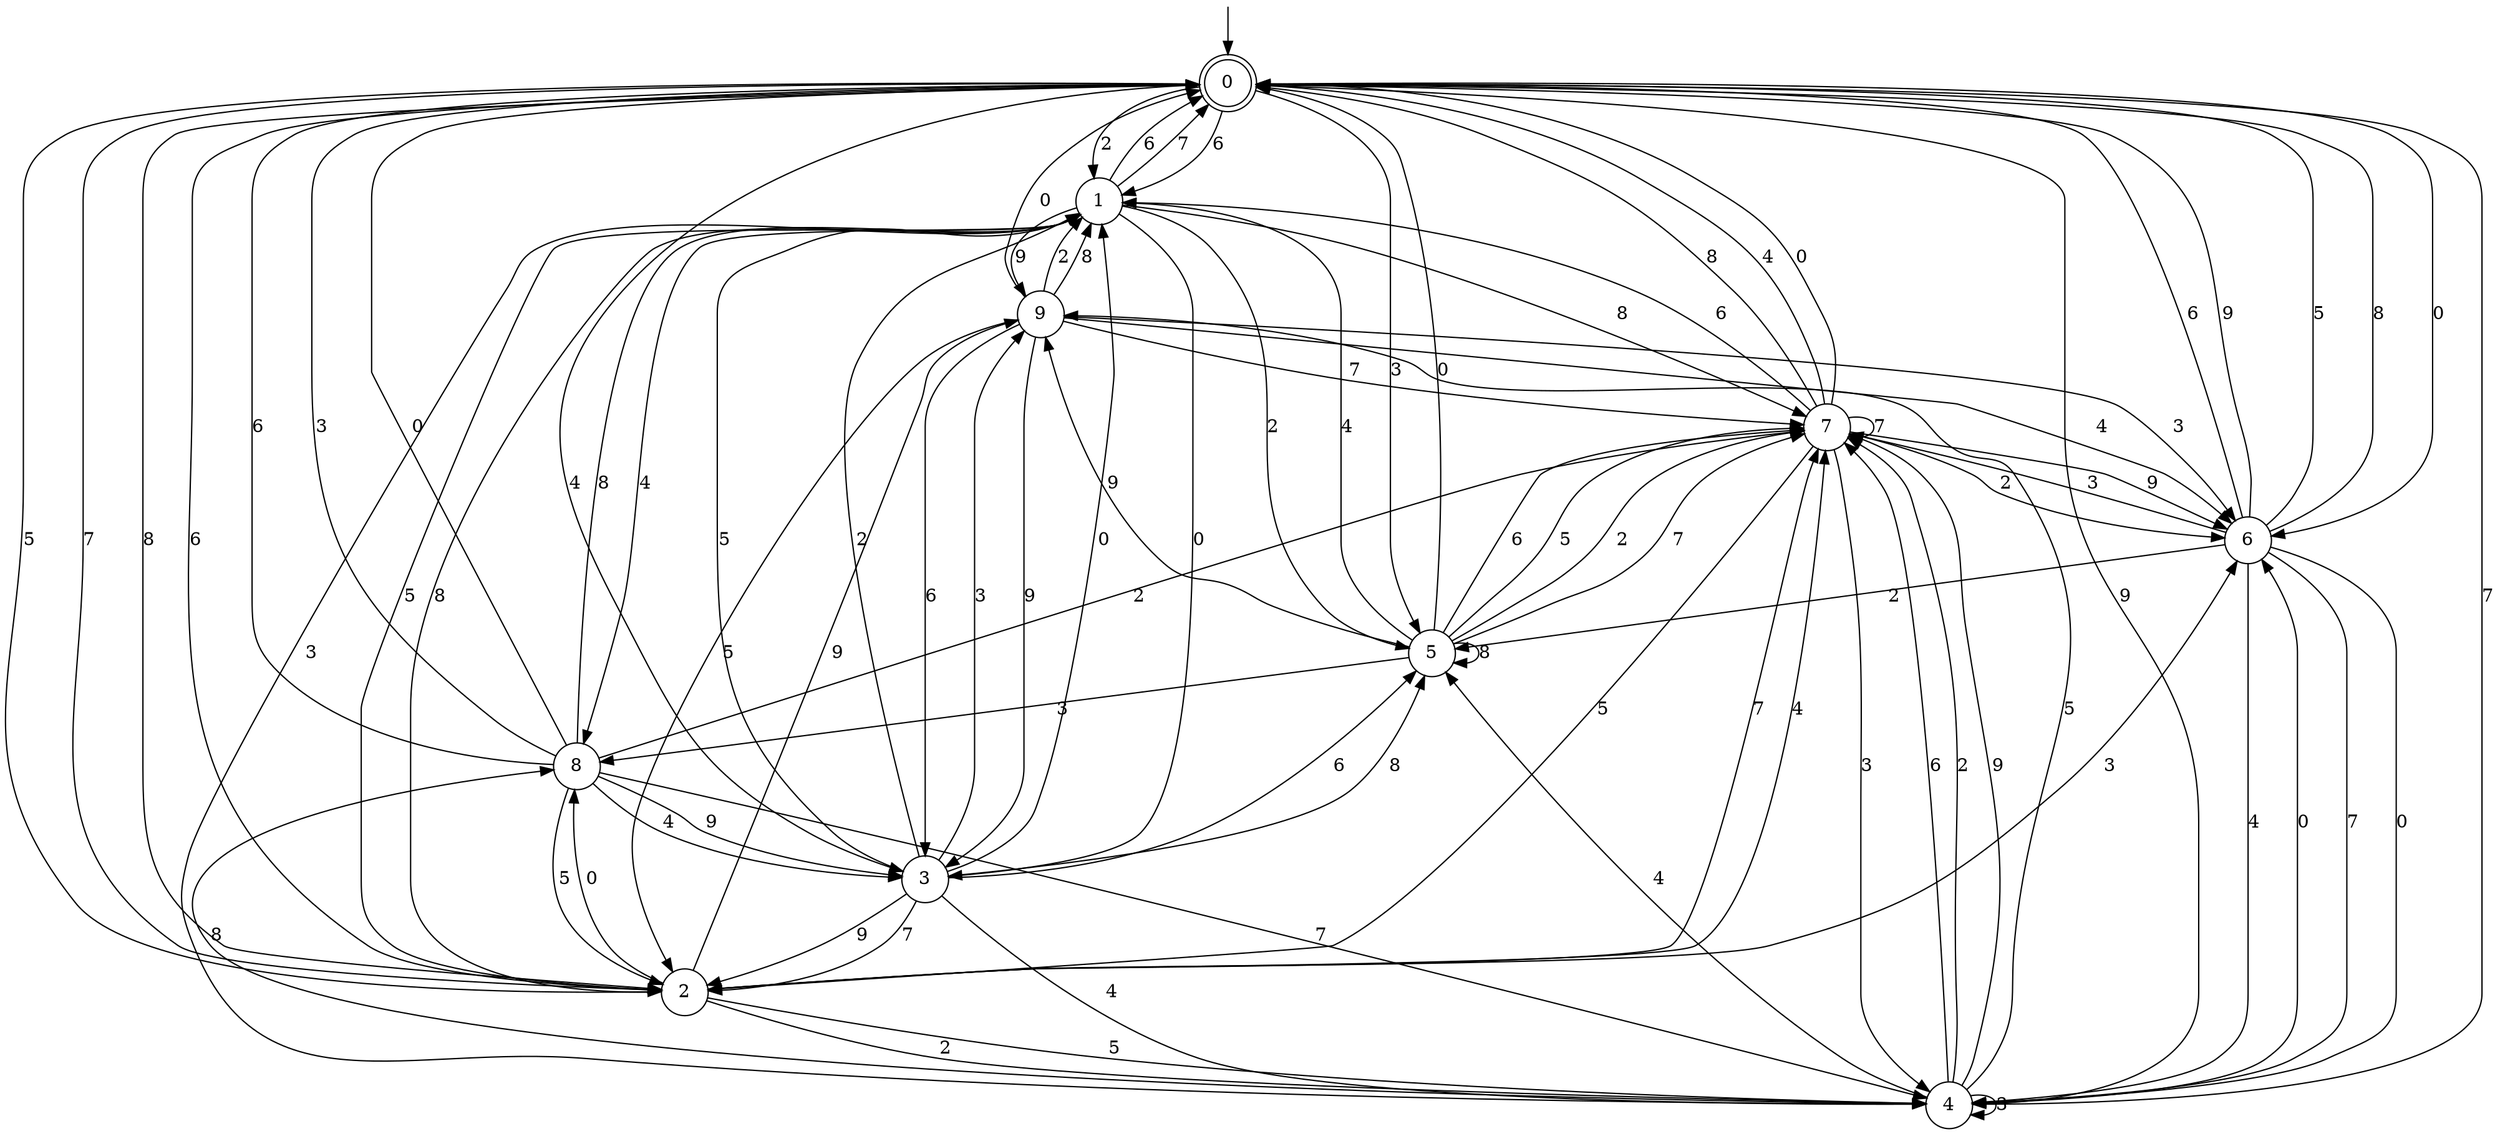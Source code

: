 digraph g {

	s0 [shape="doublecircle" label="0"];
	s1 [shape="circle" label="1"];
	s2 [shape="circle" label="2"];
	s3 [shape="circle" label="3"];
	s4 [shape="circle" label="4"];
	s5 [shape="circle" label="5"];
	s6 [shape="circle" label="6"];
	s7 [shape="circle" label="7"];
	s8 [shape="circle" label="8"];
	s9 [shape="circle" label="9"];
	s0 -> s1 [label="6"];
	s0 -> s2 [label="5"];
	s0 -> s1 [label="2"];
	s0 -> s2 [label="7"];
	s0 -> s2 [label="8"];
	s0 -> s3 [label="4"];
	s0 -> s4 [label="9"];
	s0 -> s5 [label="3"];
	s0 -> s6 [label="0"];
	s1 -> s0 [label="6"];
	s1 -> s2 [label="5"];
	s1 -> s5 [label="2"];
	s1 -> s0 [label="7"];
	s1 -> s7 [label="8"];
	s1 -> s8 [label="4"];
	s1 -> s9 [label="9"];
	s1 -> s4 [label="3"];
	s1 -> s3 [label="0"];
	s2 -> s0 [label="6"];
	s2 -> s4 [label="5"];
	s2 -> s4 [label="2"];
	s2 -> s7 [label="7"];
	s2 -> s1 [label="8"];
	s2 -> s7 [label="4"];
	s2 -> s9 [label="9"];
	s2 -> s6 [label="3"];
	s2 -> s8 [label="0"];
	s3 -> s5 [label="6"];
	s3 -> s1 [label="5"];
	s3 -> s1 [label="2"];
	s3 -> s2 [label="7"];
	s3 -> s5 [label="8"];
	s3 -> s4 [label="4"];
	s3 -> s2 [label="9"];
	s3 -> s9 [label="3"];
	s3 -> s1 [label="0"];
	s4 -> s7 [label="6"];
	s4 -> s9 [label="5"];
	s4 -> s7 [label="2"];
	s4 -> s0 [label="7"];
	s4 -> s8 [label="8"];
	s4 -> s5 [label="4"];
	s4 -> s7 [label="9"];
	s4 -> s4 [label="3"];
	s4 -> s6 [label="0"];
	s5 -> s7 [label="6"];
	s5 -> s7 [label="5"];
	s5 -> s7 [label="2"];
	s5 -> s7 [label="7"];
	s5 -> s5 [label="8"];
	s5 -> s1 [label="4"];
	s5 -> s9 [label="9"];
	s5 -> s8 [label="3"];
	s5 -> s0 [label="0"];
	s6 -> s0 [label="6"];
	s6 -> s0 [label="5"];
	s6 -> s5 [label="2"];
	s6 -> s4 [label="7"];
	s6 -> s0 [label="8"];
	s6 -> s4 [label="4"];
	s6 -> s0 [label="9"];
	s6 -> s7 [label="3"];
	s6 -> s4 [label="0"];
	s7 -> s1 [label="6"];
	s7 -> s2 [label="5"];
	s7 -> s6 [label="2"];
	s7 -> s7 [label="7"];
	s7 -> s0 [label="8"];
	s7 -> s0 [label="4"];
	s7 -> s6 [label="9"];
	s7 -> s4 [label="3"];
	s7 -> s0 [label="0"];
	s8 -> s0 [label="6"];
	s8 -> s2 [label="5"];
	s8 -> s7 [label="2"];
	s8 -> s4 [label="7"];
	s8 -> s1 [label="8"];
	s8 -> s3 [label="4"];
	s8 -> s3 [label="9"];
	s8 -> s0 [label="3"];
	s8 -> s0 [label="0"];
	s9 -> s3 [label="6"];
	s9 -> s2 [label="5"];
	s9 -> s1 [label="2"];
	s9 -> s7 [label="7"];
	s9 -> s1 [label="8"];
	s9 -> s6 [label="4"];
	s9 -> s3 [label="9"];
	s9 -> s6 [label="3"];
	s9 -> s0 [label="0"];

__start0 [label="" shape="none" width="0" height="0"];
__start0 -> s0;

}
